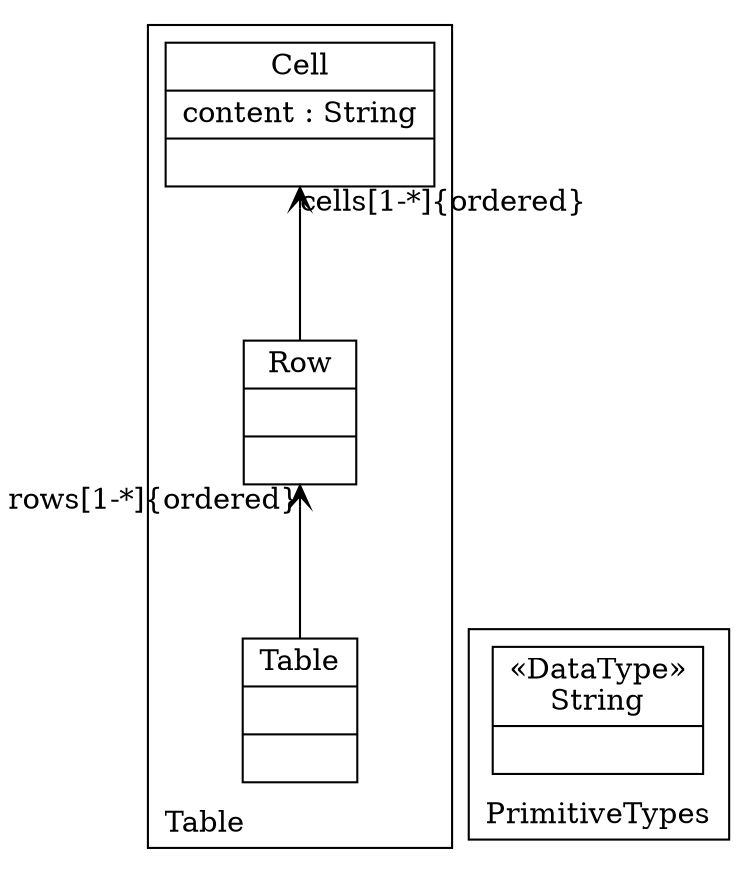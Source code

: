 digraph "KM3 Model in DOT" {
graph[rankdir=BT,labeljust=l,labelloc=t,nodeSep=0.75,compound=true];
 subgraph "cluster_Table"{
labelloc=t
color=black
label=Table
 node[shape=record];
Table[label="{Table| | }"]
 Table->Row[arrowhead=vee,arrowtail=diamond,headlabel="rows[1-*]{ordered}",group=Row,minlen=2,constraint=true,]
;
 node[shape=record];
Row[label="{Row| | }"]
 Row->Cell[arrowhead=vee,arrowtail=diamond,headlabel="cells[1-*]{ordered}",group=Cell,minlen=2,constraint=true,]
;
 node[shape=record];
Cell[label="{Cell|content : String| }"]
;

} subgraph "cluster_PrimitiveTypes"{
labelloc=t
color=black
label=PrimitiveTypes
 node[shape=record];
String[label="{&#171;DataType&#187;\nString|}"]
;

}
}